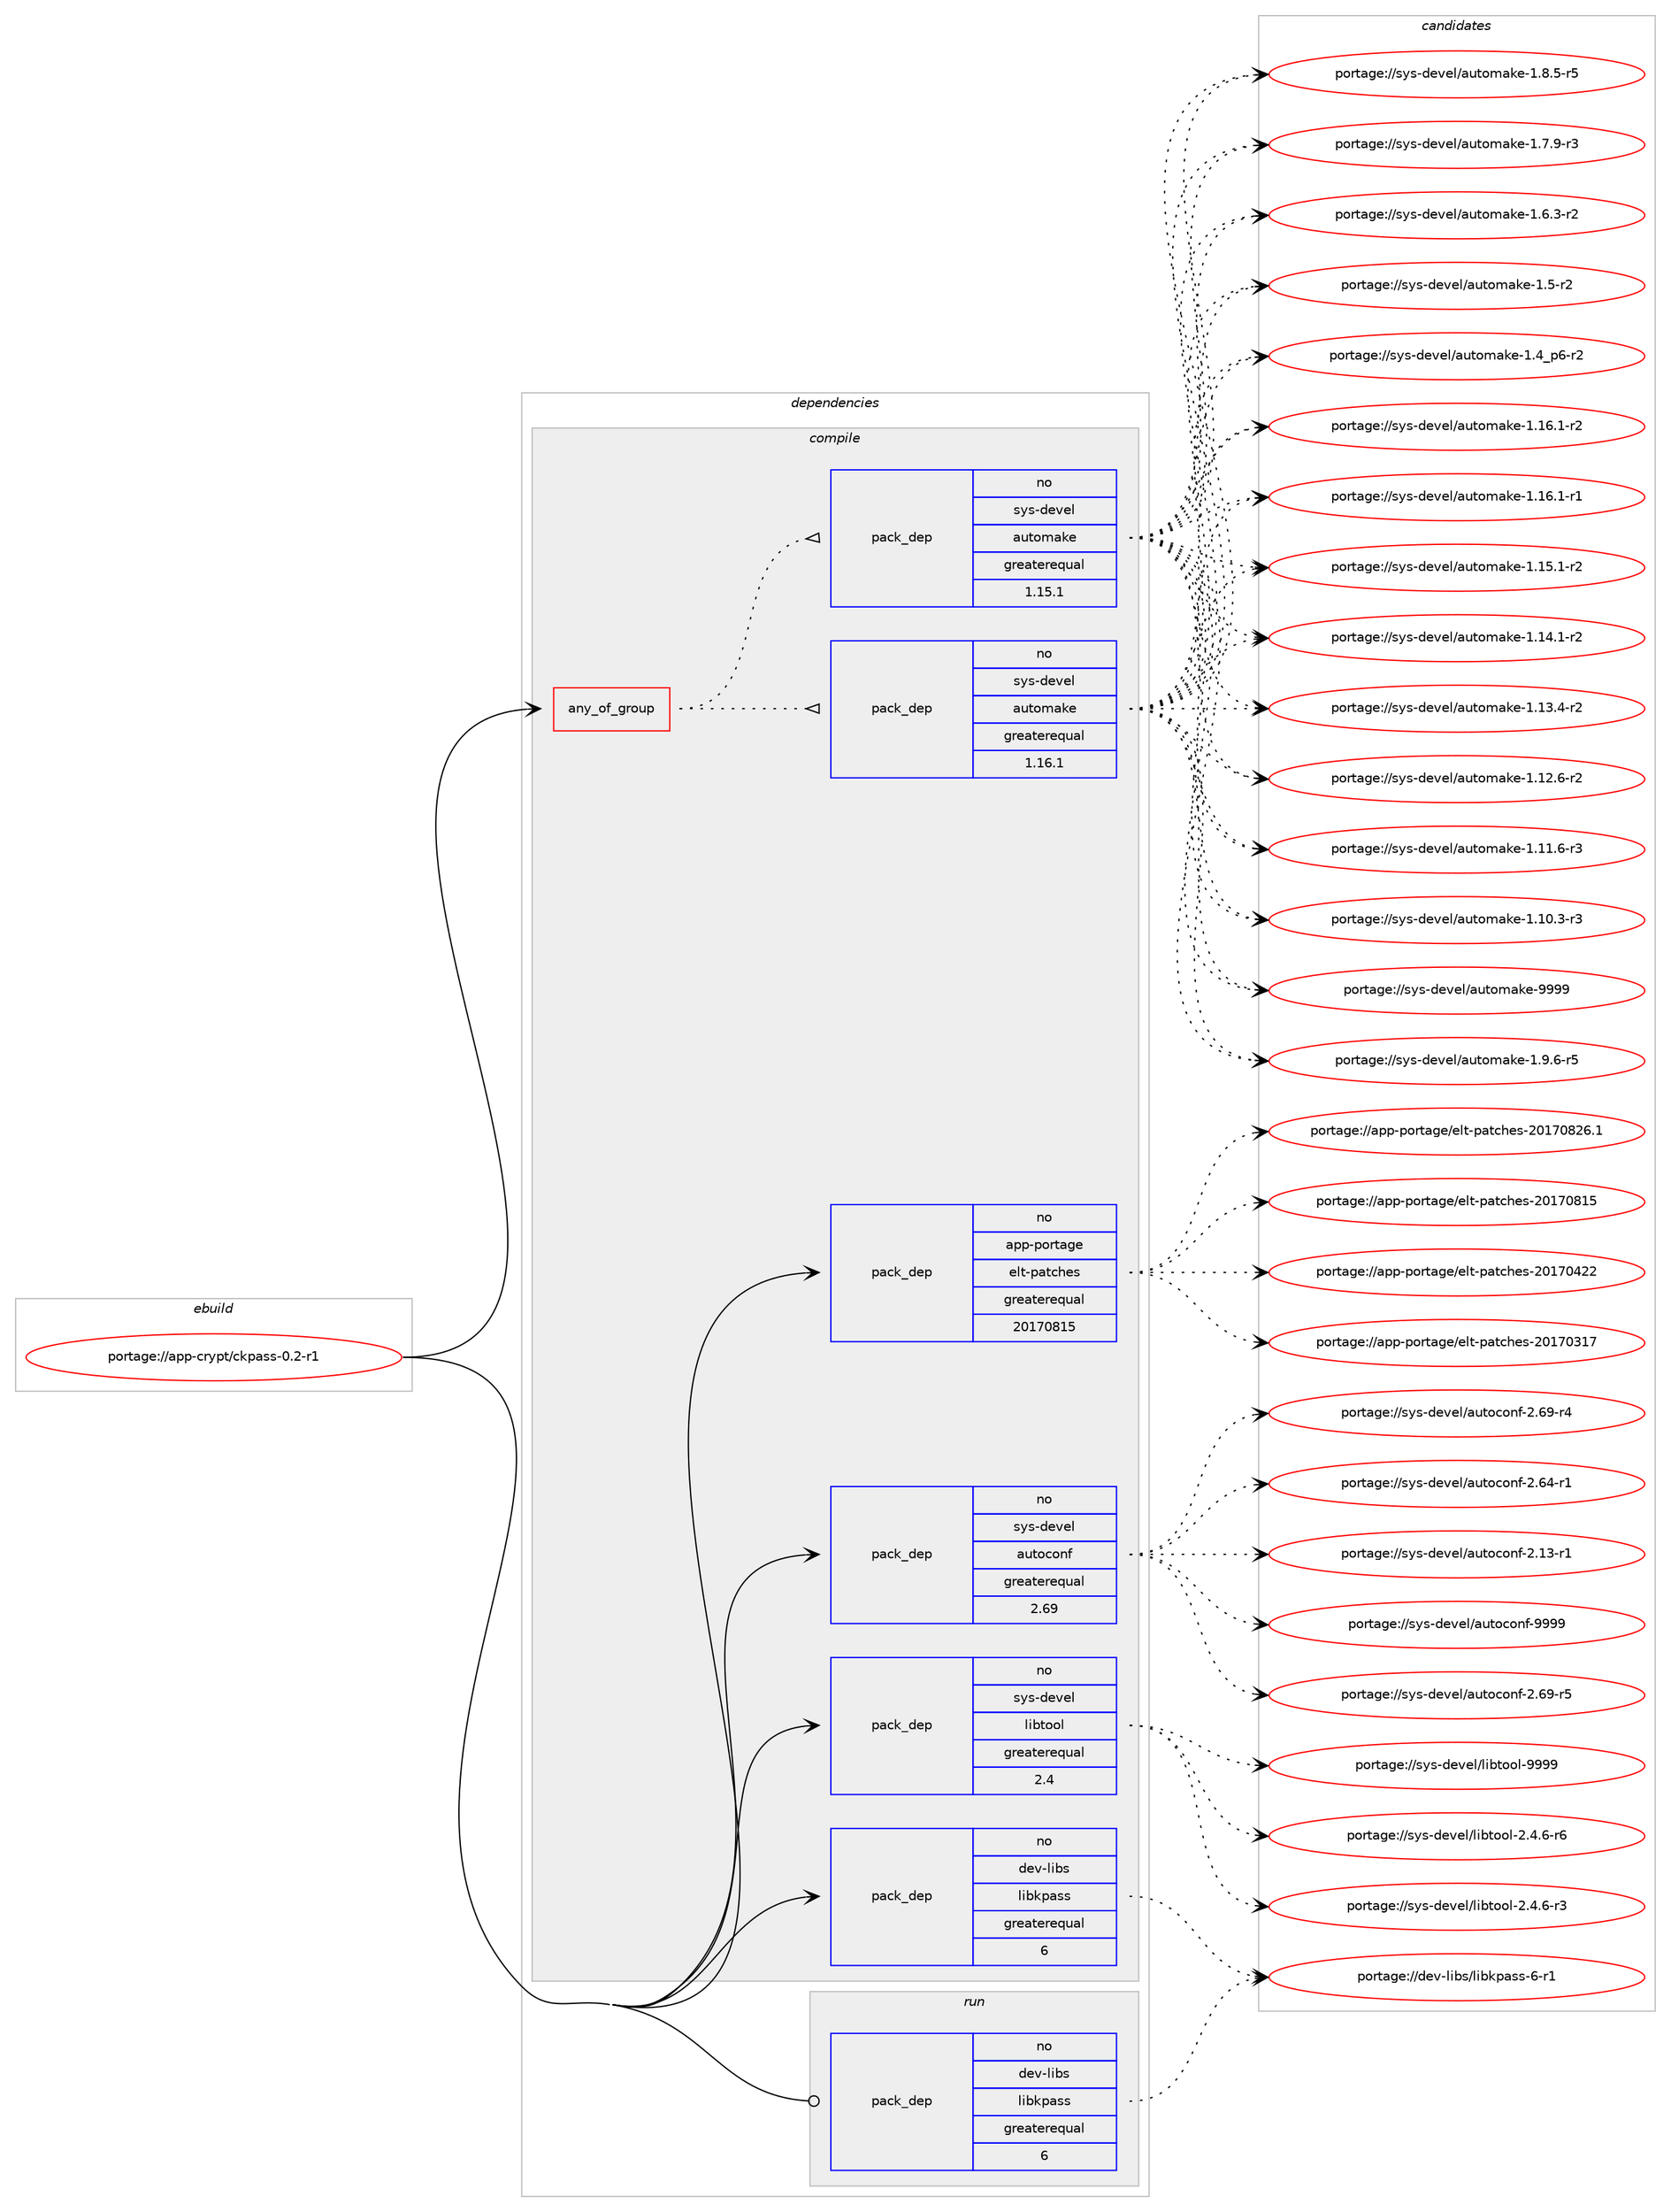 digraph prolog {

# *************
# Graph options
# *************

newrank=true;
concentrate=true;
compound=true;
graph [rankdir=LR,fontname=Helvetica,fontsize=10,ranksep=1.5];#, ranksep=2.5, nodesep=0.2];
edge  [arrowhead=vee];
node  [fontname=Helvetica,fontsize=10];

# **********
# The ebuild
# **********

subgraph cluster_leftcol {
color=gray;
label=<<i>ebuild</i>>;
id [label="portage://app-crypt/ckpass-0.2-r1", color=red, width=4, href="../app-crypt/ckpass-0.2-r1.svg"];
}

# ****************
# The dependencies
# ****************

subgraph cluster_midcol {
color=gray;
label=<<i>dependencies</i>>;
subgraph cluster_compile {
fillcolor="#eeeeee";
style=filled;
label=<<i>compile</i>>;
subgraph any8272 {
dependency643629 [label=<<TABLE BORDER="0" CELLBORDER="1" CELLSPACING="0" CELLPADDING="4"><TR><TD CELLPADDING="10">any_of_group</TD></TR></TABLE>>, shape=none, color=red];subgraph pack483399 {
dependency643630 [label=<<TABLE BORDER="0" CELLBORDER="1" CELLSPACING="0" CELLPADDING="4" WIDTH="220"><TR><TD ROWSPAN="6" CELLPADDING="30">pack_dep</TD></TR><TR><TD WIDTH="110">no</TD></TR><TR><TD>sys-devel</TD></TR><TR><TD>automake</TD></TR><TR><TD>greaterequal</TD></TR><TR><TD>1.16.1</TD></TR></TABLE>>, shape=none, color=blue];
}
dependency643629:e -> dependency643630:w [weight=20,style="dotted",arrowhead="oinv"];
subgraph pack483400 {
dependency643631 [label=<<TABLE BORDER="0" CELLBORDER="1" CELLSPACING="0" CELLPADDING="4" WIDTH="220"><TR><TD ROWSPAN="6" CELLPADDING="30">pack_dep</TD></TR><TR><TD WIDTH="110">no</TD></TR><TR><TD>sys-devel</TD></TR><TR><TD>automake</TD></TR><TR><TD>greaterequal</TD></TR><TR><TD>1.15.1</TD></TR></TABLE>>, shape=none, color=blue];
}
dependency643629:e -> dependency643631:w [weight=20,style="dotted",arrowhead="oinv"];
}
id:e -> dependency643629:w [weight=20,style="solid",arrowhead="vee"];
subgraph pack483401 {
dependency643632 [label=<<TABLE BORDER="0" CELLBORDER="1" CELLSPACING="0" CELLPADDING="4" WIDTH="220"><TR><TD ROWSPAN="6" CELLPADDING="30">pack_dep</TD></TR><TR><TD WIDTH="110">no</TD></TR><TR><TD>app-portage</TD></TR><TR><TD>elt-patches</TD></TR><TR><TD>greaterequal</TD></TR><TR><TD>20170815</TD></TR></TABLE>>, shape=none, color=blue];
}
id:e -> dependency643632:w [weight=20,style="solid",arrowhead="vee"];
subgraph pack483402 {
dependency643633 [label=<<TABLE BORDER="0" CELLBORDER="1" CELLSPACING="0" CELLPADDING="4" WIDTH="220"><TR><TD ROWSPAN="6" CELLPADDING="30">pack_dep</TD></TR><TR><TD WIDTH="110">no</TD></TR><TR><TD>dev-libs</TD></TR><TR><TD>libkpass</TD></TR><TR><TD>greaterequal</TD></TR><TR><TD>6</TD></TR></TABLE>>, shape=none, color=blue];
}
id:e -> dependency643633:w [weight=20,style="solid",arrowhead="vee"];
subgraph pack483403 {
dependency643634 [label=<<TABLE BORDER="0" CELLBORDER="1" CELLSPACING="0" CELLPADDING="4" WIDTH="220"><TR><TD ROWSPAN="6" CELLPADDING="30">pack_dep</TD></TR><TR><TD WIDTH="110">no</TD></TR><TR><TD>sys-devel</TD></TR><TR><TD>autoconf</TD></TR><TR><TD>greaterequal</TD></TR><TR><TD>2.69</TD></TR></TABLE>>, shape=none, color=blue];
}
id:e -> dependency643634:w [weight=20,style="solid",arrowhead="vee"];
subgraph pack483404 {
dependency643635 [label=<<TABLE BORDER="0" CELLBORDER="1" CELLSPACING="0" CELLPADDING="4" WIDTH="220"><TR><TD ROWSPAN="6" CELLPADDING="30">pack_dep</TD></TR><TR><TD WIDTH="110">no</TD></TR><TR><TD>sys-devel</TD></TR><TR><TD>libtool</TD></TR><TR><TD>greaterequal</TD></TR><TR><TD>2.4</TD></TR></TABLE>>, shape=none, color=blue];
}
id:e -> dependency643635:w [weight=20,style="solid",arrowhead="vee"];
}
subgraph cluster_compileandrun {
fillcolor="#eeeeee";
style=filled;
label=<<i>compile and run</i>>;
}
subgraph cluster_run {
fillcolor="#eeeeee";
style=filled;
label=<<i>run</i>>;
subgraph pack483405 {
dependency643636 [label=<<TABLE BORDER="0" CELLBORDER="1" CELLSPACING="0" CELLPADDING="4" WIDTH="220"><TR><TD ROWSPAN="6" CELLPADDING="30">pack_dep</TD></TR><TR><TD WIDTH="110">no</TD></TR><TR><TD>dev-libs</TD></TR><TR><TD>libkpass</TD></TR><TR><TD>greaterequal</TD></TR><TR><TD>6</TD></TR></TABLE>>, shape=none, color=blue];
}
id:e -> dependency643636:w [weight=20,style="solid",arrowhead="odot"];
}
}

# **************
# The candidates
# **************

subgraph cluster_choices {
rank=same;
color=gray;
label=<<i>candidates</i>>;

subgraph choice483399 {
color=black;
nodesep=1;
choice115121115451001011181011084797117116111109971071014557575757 [label="portage://sys-devel/automake-9999", color=red, width=4,href="../sys-devel/automake-9999.svg"];
choice115121115451001011181011084797117116111109971071014549465746544511453 [label="portage://sys-devel/automake-1.9.6-r5", color=red, width=4,href="../sys-devel/automake-1.9.6-r5.svg"];
choice115121115451001011181011084797117116111109971071014549465646534511453 [label="portage://sys-devel/automake-1.8.5-r5", color=red, width=4,href="../sys-devel/automake-1.8.5-r5.svg"];
choice115121115451001011181011084797117116111109971071014549465546574511451 [label="portage://sys-devel/automake-1.7.9-r3", color=red, width=4,href="../sys-devel/automake-1.7.9-r3.svg"];
choice115121115451001011181011084797117116111109971071014549465446514511450 [label="portage://sys-devel/automake-1.6.3-r2", color=red, width=4,href="../sys-devel/automake-1.6.3-r2.svg"];
choice11512111545100101118101108479711711611110997107101454946534511450 [label="portage://sys-devel/automake-1.5-r2", color=red, width=4,href="../sys-devel/automake-1.5-r2.svg"];
choice115121115451001011181011084797117116111109971071014549465295112544511450 [label="portage://sys-devel/automake-1.4_p6-r2", color=red, width=4,href="../sys-devel/automake-1.4_p6-r2.svg"];
choice11512111545100101118101108479711711611110997107101454946495446494511450 [label="portage://sys-devel/automake-1.16.1-r2", color=red, width=4,href="../sys-devel/automake-1.16.1-r2.svg"];
choice11512111545100101118101108479711711611110997107101454946495446494511449 [label="portage://sys-devel/automake-1.16.1-r1", color=red, width=4,href="../sys-devel/automake-1.16.1-r1.svg"];
choice11512111545100101118101108479711711611110997107101454946495346494511450 [label="portage://sys-devel/automake-1.15.1-r2", color=red, width=4,href="../sys-devel/automake-1.15.1-r2.svg"];
choice11512111545100101118101108479711711611110997107101454946495246494511450 [label="portage://sys-devel/automake-1.14.1-r2", color=red, width=4,href="../sys-devel/automake-1.14.1-r2.svg"];
choice11512111545100101118101108479711711611110997107101454946495146524511450 [label="portage://sys-devel/automake-1.13.4-r2", color=red, width=4,href="../sys-devel/automake-1.13.4-r2.svg"];
choice11512111545100101118101108479711711611110997107101454946495046544511450 [label="portage://sys-devel/automake-1.12.6-r2", color=red, width=4,href="../sys-devel/automake-1.12.6-r2.svg"];
choice11512111545100101118101108479711711611110997107101454946494946544511451 [label="portage://sys-devel/automake-1.11.6-r3", color=red, width=4,href="../sys-devel/automake-1.11.6-r3.svg"];
choice11512111545100101118101108479711711611110997107101454946494846514511451 [label="portage://sys-devel/automake-1.10.3-r3", color=red, width=4,href="../sys-devel/automake-1.10.3-r3.svg"];
dependency643630:e -> choice115121115451001011181011084797117116111109971071014557575757:w [style=dotted,weight="100"];
dependency643630:e -> choice115121115451001011181011084797117116111109971071014549465746544511453:w [style=dotted,weight="100"];
dependency643630:e -> choice115121115451001011181011084797117116111109971071014549465646534511453:w [style=dotted,weight="100"];
dependency643630:e -> choice115121115451001011181011084797117116111109971071014549465546574511451:w [style=dotted,weight="100"];
dependency643630:e -> choice115121115451001011181011084797117116111109971071014549465446514511450:w [style=dotted,weight="100"];
dependency643630:e -> choice11512111545100101118101108479711711611110997107101454946534511450:w [style=dotted,weight="100"];
dependency643630:e -> choice115121115451001011181011084797117116111109971071014549465295112544511450:w [style=dotted,weight="100"];
dependency643630:e -> choice11512111545100101118101108479711711611110997107101454946495446494511450:w [style=dotted,weight="100"];
dependency643630:e -> choice11512111545100101118101108479711711611110997107101454946495446494511449:w [style=dotted,weight="100"];
dependency643630:e -> choice11512111545100101118101108479711711611110997107101454946495346494511450:w [style=dotted,weight="100"];
dependency643630:e -> choice11512111545100101118101108479711711611110997107101454946495246494511450:w [style=dotted,weight="100"];
dependency643630:e -> choice11512111545100101118101108479711711611110997107101454946495146524511450:w [style=dotted,weight="100"];
dependency643630:e -> choice11512111545100101118101108479711711611110997107101454946495046544511450:w [style=dotted,weight="100"];
dependency643630:e -> choice11512111545100101118101108479711711611110997107101454946494946544511451:w [style=dotted,weight="100"];
dependency643630:e -> choice11512111545100101118101108479711711611110997107101454946494846514511451:w [style=dotted,weight="100"];
}
subgraph choice483400 {
color=black;
nodesep=1;
choice115121115451001011181011084797117116111109971071014557575757 [label="portage://sys-devel/automake-9999", color=red, width=4,href="../sys-devel/automake-9999.svg"];
choice115121115451001011181011084797117116111109971071014549465746544511453 [label="portage://sys-devel/automake-1.9.6-r5", color=red, width=4,href="../sys-devel/automake-1.9.6-r5.svg"];
choice115121115451001011181011084797117116111109971071014549465646534511453 [label="portage://sys-devel/automake-1.8.5-r5", color=red, width=4,href="../sys-devel/automake-1.8.5-r5.svg"];
choice115121115451001011181011084797117116111109971071014549465546574511451 [label="portage://sys-devel/automake-1.7.9-r3", color=red, width=4,href="../sys-devel/automake-1.7.9-r3.svg"];
choice115121115451001011181011084797117116111109971071014549465446514511450 [label="portage://sys-devel/automake-1.6.3-r2", color=red, width=4,href="../sys-devel/automake-1.6.3-r2.svg"];
choice11512111545100101118101108479711711611110997107101454946534511450 [label="portage://sys-devel/automake-1.5-r2", color=red, width=4,href="../sys-devel/automake-1.5-r2.svg"];
choice115121115451001011181011084797117116111109971071014549465295112544511450 [label="portage://sys-devel/automake-1.4_p6-r2", color=red, width=4,href="../sys-devel/automake-1.4_p6-r2.svg"];
choice11512111545100101118101108479711711611110997107101454946495446494511450 [label="portage://sys-devel/automake-1.16.1-r2", color=red, width=4,href="../sys-devel/automake-1.16.1-r2.svg"];
choice11512111545100101118101108479711711611110997107101454946495446494511449 [label="portage://sys-devel/automake-1.16.1-r1", color=red, width=4,href="../sys-devel/automake-1.16.1-r1.svg"];
choice11512111545100101118101108479711711611110997107101454946495346494511450 [label="portage://sys-devel/automake-1.15.1-r2", color=red, width=4,href="../sys-devel/automake-1.15.1-r2.svg"];
choice11512111545100101118101108479711711611110997107101454946495246494511450 [label="portage://sys-devel/automake-1.14.1-r2", color=red, width=4,href="../sys-devel/automake-1.14.1-r2.svg"];
choice11512111545100101118101108479711711611110997107101454946495146524511450 [label="portage://sys-devel/automake-1.13.4-r2", color=red, width=4,href="../sys-devel/automake-1.13.4-r2.svg"];
choice11512111545100101118101108479711711611110997107101454946495046544511450 [label="portage://sys-devel/automake-1.12.6-r2", color=red, width=4,href="../sys-devel/automake-1.12.6-r2.svg"];
choice11512111545100101118101108479711711611110997107101454946494946544511451 [label="portage://sys-devel/automake-1.11.6-r3", color=red, width=4,href="../sys-devel/automake-1.11.6-r3.svg"];
choice11512111545100101118101108479711711611110997107101454946494846514511451 [label="portage://sys-devel/automake-1.10.3-r3", color=red, width=4,href="../sys-devel/automake-1.10.3-r3.svg"];
dependency643631:e -> choice115121115451001011181011084797117116111109971071014557575757:w [style=dotted,weight="100"];
dependency643631:e -> choice115121115451001011181011084797117116111109971071014549465746544511453:w [style=dotted,weight="100"];
dependency643631:e -> choice115121115451001011181011084797117116111109971071014549465646534511453:w [style=dotted,weight="100"];
dependency643631:e -> choice115121115451001011181011084797117116111109971071014549465546574511451:w [style=dotted,weight="100"];
dependency643631:e -> choice115121115451001011181011084797117116111109971071014549465446514511450:w [style=dotted,weight="100"];
dependency643631:e -> choice11512111545100101118101108479711711611110997107101454946534511450:w [style=dotted,weight="100"];
dependency643631:e -> choice115121115451001011181011084797117116111109971071014549465295112544511450:w [style=dotted,weight="100"];
dependency643631:e -> choice11512111545100101118101108479711711611110997107101454946495446494511450:w [style=dotted,weight="100"];
dependency643631:e -> choice11512111545100101118101108479711711611110997107101454946495446494511449:w [style=dotted,weight="100"];
dependency643631:e -> choice11512111545100101118101108479711711611110997107101454946495346494511450:w [style=dotted,weight="100"];
dependency643631:e -> choice11512111545100101118101108479711711611110997107101454946495246494511450:w [style=dotted,weight="100"];
dependency643631:e -> choice11512111545100101118101108479711711611110997107101454946495146524511450:w [style=dotted,weight="100"];
dependency643631:e -> choice11512111545100101118101108479711711611110997107101454946495046544511450:w [style=dotted,weight="100"];
dependency643631:e -> choice11512111545100101118101108479711711611110997107101454946494946544511451:w [style=dotted,weight="100"];
dependency643631:e -> choice11512111545100101118101108479711711611110997107101454946494846514511451:w [style=dotted,weight="100"];
}
subgraph choice483401 {
color=black;
nodesep=1;
choice971121124511211111411697103101471011081164511297116991041011154550484955485650544649 [label="portage://app-portage/elt-patches-20170826.1", color=red, width=4,href="../app-portage/elt-patches-20170826.1.svg"];
choice97112112451121111141169710310147101108116451129711699104101115455048495548564953 [label="portage://app-portage/elt-patches-20170815", color=red, width=4,href="../app-portage/elt-patches-20170815.svg"];
choice97112112451121111141169710310147101108116451129711699104101115455048495548525050 [label="portage://app-portage/elt-patches-20170422", color=red, width=4,href="../app-portage/elt-patches-20170422.svg"];
choice97112112451121111141169710310147101108116451129711699104101115455048495548514955 [label="portage://app-portage/elt-patches-20170317", color=red, width=4,href="../app-portage/elt-patches-20170317.svg"];
dependency643632:e -> choice971121124511211111411697103101471011081164511297116991041011154550484955485650544649:w [style=dotted,weight="100"];
dependency643632:e -> choice97112112451121111141169710310147101108116451129711699104101115455048495548564953:w [style=dotted,weight="100"];
dependency643632:e -> choice97112112451121111141169710310147101108116451129711699104101115455048495548525050:w [style=dotted,weight="100"];
dependency643632:e -> choice97112112451121111141169710310147101108116451129711699104101115455048495548514955:w [style=dotted,weight="100"];
}
subgraph choice483402 {
color=black;
nodesep=1;
choice100101118451081059811547108105981071129711511545544511449 [label="portage://dev-libs/libkpass-6-r1", color=red, width=4,href="../dev-libs/libkpass-6-r1.svg"];
dependency643633:e -> choice100101118451081059811547108105981071129711511545544511449:w [style=dotted,weight="100"];
}
subgraph choice483403 {
color=black;
nodesep=1;
choice115121115451001011181011084797117116111991111101024557575757 [label="portage://sys-devel/autoconf-9999", color=red, width=4,href="../sys-devel/autoconf-9999.svg"];
choice1151211154510010111810110847971171161119911111010245504654574511453 [label="portage://sys-devel/autoconf-2.69-r5", color=red, width=4,href="../sys-devel/autoconf-2.69-r5.svg"];
choice1151211154510010111810110847971171161119911111010245504654574511452 [label="portage://sys-devel/autoconf-2.69-r4", color=red, width=4,href="../sys-devel/autoconf-2.69-r4.svg"];
choice1151211154510010111810110847971171161119911111010245504654524511449 [label="portage://sys-devel/autoconf-2.64-r1", color=red, width=4,href="../sys-devel/autoconf-2.64-r1.svg"];
choice1151211154510010111810110847971171161119911111010245504649514511449 [label="portage://sys-devel/autoconf-2.13-r1", color=red, width=4,href="../sys-devel/autoconf-2.13-r1.svg"];
dependency643634:e -> choice115121115451001011181011084797117116111991111101024557575757:w [style=dotted,weight="100"];
dependency643634:e -> choice1151211154510010111810110847971171161119911111010245504654574511453:w [style=dotted,weight="100"];
dependency643634:e -> choice1151211154510010111810110847971171161119911111010245504654574511452:w [style=dotted,weight="100"];
dependency643634:e -> choice1151211154510010111810110847971171161119911111010245504654524511449:w [style=dotted,weight="100"];
dependency643634:e -> choice1151211154510010111810110847971171161119911111010245504649514511449:w [style=dotted,weight="100"];
}
subgraph choice483404 {
color=black;
nodesep=1;
choice1151211154510010111810110847108105981161111111084557575757 [label="portage://sys-devel/libtool-9999", color=red, width=4,href="../sys-devel/libtool-9999.svg"];
choice1151211154510010111810110847108105981161111111084550465246544511454 [label="portage://sys-devel/libtool-2.4.6-r6", color=red, width=4,href="../sys-devel/libtool-2.4.6-r6.svg"];
choice1151211154510010111810110847108105981161111111084550465246544511451 [label="portage://sys-devel/libtool-2.4.6-r3", color=red, width=4,href="../sys-devel/libtool-2.4.6-r3.svg"];
dependency643635:e -> choice1151211154510010111810110847108105981161111111084557575757:w [style=dotted,weight="100"];
dependency643635:e -> choice1151211154510010111810110847108105981161111111084550465246544511454:w [style=dotted,weight="100"];
dependency643635:e -> choice1151211154510010111810110847108105981161111111084550465246544511451:w [style=dotted,weight="100"];
}
subgraph choice483405 {
color=black;
nodesep=1;
choice100101118451081059811547108105981071129711511545544511449 [label="portage://dev-libs/libkpass-6-r1", color=red, width=4,href="../dev-libs/libkpass-6-r1.svg"];
dependency643636:e -> choice100101118451081059811547108105981071129711511545544511449:w [style=dotted,weight="100"];
}
}

}
